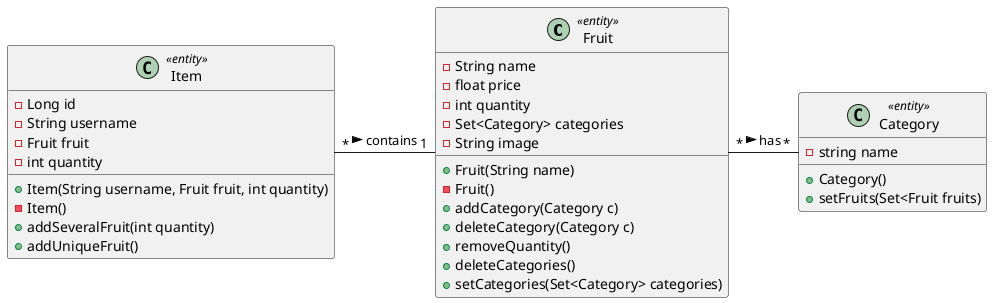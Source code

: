 @startuml
'https://plantuml.com/class-diagram

class Fruit <<entity>>{
-String name
-float price
-int quantity
-Set<Category> categories
-String image
+Fruit(String name)
-Fruit()
+addCategory(Category c)
+deleteCategory(Category c)
+removeQuantity()
+deleteCategories()
+setCategories(Set<Category> categories)
}
class Item <<entity>>{
-Long id
-String username
-Fruit fruit
-int quantity
+Item(String username, Fruit fruit, int quantity)
-Item()
+addSeveralFruit(int quantity)
+addUniqueFruit()

}
class Category <<entity>>{
-string name
+Category()
+setFruits(Set<Fruit fruits)
}


Item "*"- "1" Fruit : contains >
Fruit "*"- "*" Category : has >
@enduml